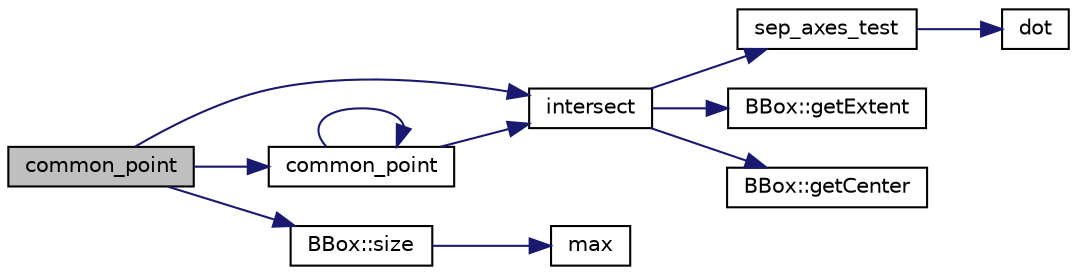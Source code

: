 digraph "common_point"
{
  edge [fontname="Helvetica",fontsize="10",labelfontname="Helvetica",labelfontsize="10"];
  node [fontname="Helvetica",fontsize="10",shape=record];
  rankdir="LR";
  Node1 [label="common_point",height=0.2,width=0.4,color="black", fillcolor="grey75", style="filled", fontcolor="black"];
  Node1 -> Node2 [color="midnightblue",fontsize="10",style="solid",fontname="Helvetica"];
  Node2 [label="intersect",height=0.2,width=0.4,color="black", fillcolor="white", style="filled",URL="$_b_box_tree_8cpp.html#a373d940728731fb6197e0890e6485ba5"];
  Node2 -> Node3 [color="midnightblue",fontsize="10",style="solid",fontname="Helvetica"];
  Node3 [label="sep_axes_test",height=0.2,width=0.4,color="black", fillcolor="white", style="filled",URL="$_b_box_tree_8cpp.html#a8ac1d5e70d40e2627d47589cfeb20e1f"];
  Node3 -> Node4 [color="midnightblue",fontsize="10",style="solid",fontname="Helvetica"];
  Node4 [label="dot",height=0.2,width=0.4,color="black", fillcolor="white", style="filled",URL="$_quaternion_8h.html#af8cf8caa91dd2209c53a956d41cb26ae"];
  Node2 -> Node5 [color="midnightblue",fontsize="10",style="solid",fontname="Helvetica"];
  Node5 [label="BBox::getExtent",height=0.2,width=0.4,color="black", fillcolor="white", style="filled",URL="$class_b_box.html#a28972bc25537e8cb169d1b42152628f5"];
  Node2 -> Node6 [color="midnightblue",fontsize="10",style="solid",fontname="Helvetica"];
  Node6 [label="BBox::getCenter",height=0.2,width=0.4,color="black", fillcolor="white", style="filled",URL="$class_b_box.html#ad8e3bd34a0342abf0c4df92c3a8c3424"];
  Node1 -> Node7 [color="midnightblue",fontsize="10",style="solid",fontname="Helvetica"];
  Node7 [label="common_point",height=0.2,width=0.4,color="black", fillcolor="white", style="filled",URL="$_b_box_tree_8cpp.html#acb19e7c032e0a1ed44a4e043ef86e5ea"];
  Node7 -> Node2 [color="midnightblue",fontsize="10",style="solid",fontname="Helvetica"];
  Node7 -> Node7 [color="midnightblue",fontsize="10",style="solid",fontname="Helvetica"];
  Node1 -> Node8 [color="midnightblue",fontsize="10",style="solid",fontname="Helvetica"];
  Node8 [label="BBox::size",height=0.2,width=0.4,color="black", fillcolor="white", style="filled",URL="$class_b_box.html#ae4f497d5776c8d8728222616d93086b8"];
  Node8 -> Node9 [color="midnightblue",fontsize="10",style="solid",fontname="Helvetica"];
  Node9 [label="max",height=0.2,width=0.4,color="black", fillcolor="white", style="filled",URL="$_basic_8h.html#a5d2b2bbbf85f9a5ef76ff76cf42a4e69"];
}
